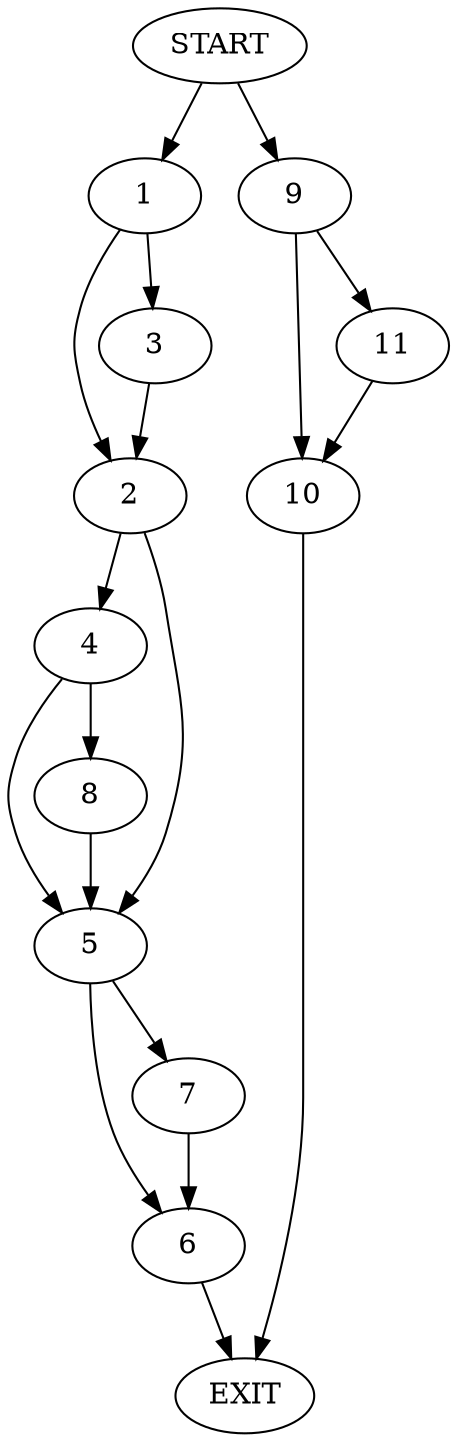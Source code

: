 digraph {
0 [label="START"]
12 [label="EXIT"]
0 -> 1
1 -> 2
1 -> 3
2 -> 4
2 -> 5
3 -> 2
5 -> 6
5 -> 7
4 -> 5
4 -> 8
8 -> 5
6 -> 12
7 -> 6
0 -> 9
9 -> 10
9 -> 11
10 -> 12
11 -> 10
}
